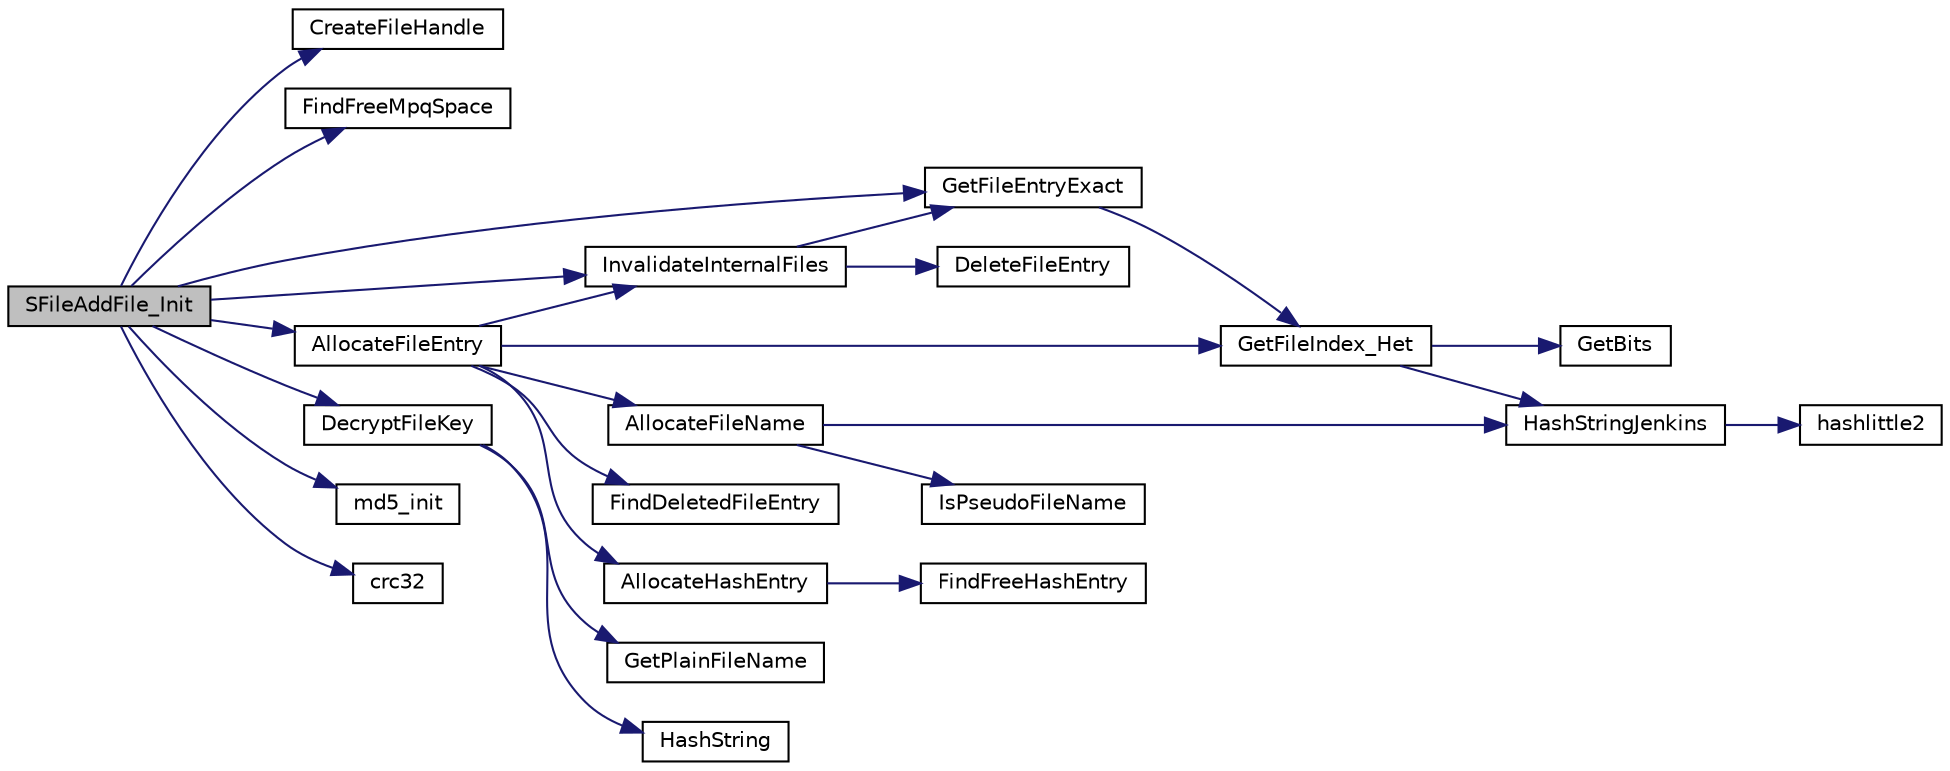 digraph G
{
  edge [fontname="Helvetica",fontsize="10",labelfontname="Helvetica",labelfontsize="10"];
  node [fontname="Helvetica",fontsize="10",shape=record];
  rankdir="LR";
  Node1 [label="SFileAddFile_Init",height=0.2,width=0.4,color="black", fillcolor="grey75", style="filled" fontcolor="black"];
  Node1 -> Node2 [color="midnightblue",fontsize="10",style="solid",fontname="Helvetica"];
  Node2 [label="CreateFileHandle",height=0.2,width=0.4,color="black", fillcolor="white", style="filled",URL="$_s_base_common_8cpp.html#af3e146ce1fda8ffaf72d6391956f29a3"];
  Node1 -> Node3 [color="midnightblue",fontsize="10",style="solid",fontname="Helvetica"];
  Node3 [label="FindFreeMpqSpace",height=0.2,width=0.4,color="black", fillcolor="white", style="filled",URL="$_s_base_common_8cpp.html#acb18aa3b31bc45f95eb5e493c619ce52"];
  Node1 -> Node4 [color="midnightblue",fontsize="10",style="solid",fontname="Helvetica"];
  Node4 [label="GetFileEntryExact",height=0.2,width=0.4,color="black", fillcolor="white", style="filled",URL="$_s_base_file_table_8cpp.html#a90069131da300c2a6d9ff0b7a1b41806"];
  Node4 -> Node5 [color="midnightblue",fontsize="10",style="solid",fontname="Helvetica"];
  Node5 [label="GetFileIndex_Het",height=0.2,width=0.4,color="black", fillcolor="white", style="filled",URL="$_s_base_file_table_8cpp.html#acf04d5326a7dd5e0c5d82598f8e76a50"];
  Node5 -> Node6 [color="midnightblue",fontsize="10",style="solid",fontname="Helvetica"];
  Node6 [label="HashStringJenkins",height=0.2,width=0.4,color="black", fillcolor="white", style="filled",URL="$_s_base_common_8cpp.html#a7c410e53e1793314064827d095ba86ce"];
  Node6 -> Node7 [color="midnightblue",fontsize="10",style="solid",fontname="Helvetica"];
  Node7 [label="hashlittle2",height=0.2,width=0.4,color="black", fillcolor="white", style="filled",URL="$lookup_8h.html#a28bbffa78951ac929184f31d92a05388"];
  Node5 -> Node8 [color="midnightblue",fontsize="10",style="solid",fontname="Helvetica"];
  Node8 [label="GetBits",height=0.2,width=0.4,color="black", fillcolor="white", style="filled",URL="$_s_base_file_table_8cpp.html#a8b7cf3b06d4cc7779a95a0ef92172269"];
  Node1 -> Node9 [color="midnightblue",fontsize="10",style="solid",fontname="Helvetica"];
  Node9 [label="AllocateFileEntry",height=0.2,width=0.4,color="black", fillcolor="white", style="filled",URL="$_s_base_file_table_8cpp.html#aca2f6b3ece92ea308a9bcd3976e9e03d"];
  Node9 -> Node5 [color="midnightblue",fontsize="10",style="solid",fontname="Helvetica"];
  Node9 -> Node10 [color="midnightblue",fontsize="10",style="solid",fontname="Helvetica"];
  Node10 [label="FindDeletedFileEntry",height=0.2,width=0.4,color="black", fillcolor="white", style="filled",URL="$_s_base_file_table_8cpp.html#a0850e19fb9d5966a38c79f741025f9d6"];
  Node9 -> Node11 [color="midnightblue",fontsize="10",style="solid",fontname="Helvetica"];
  Node11 [label="InvalidateInternalFiles",height=0.2,width=0.4,color="black", fillcolor="white", style="filled",URL="$_s_base_file_table_8cpp.html#a49c99a591813b88b38d9d219af88a8d4"];
  Node11 -> Node4 [color="midnightblue",fontsize="10",style="solid",fontname="Helvetica"];
  Node11 -> Node12 [color="midnightblue",fontsize="10",style="solid",fontname="Helvetica"];
  Node12 [label="DeleteFileEntry",height=0.2,width=0.4,color="black", fillcolor="white", style="filled",URL="$_s_base_file_table_8cpp.html#ab491aefc6c1009d67e63868ea2be6ecc"];
  Node9 -> Node13 [color="midnightblue",fontsize="10",style="solid",fontname="Helvetica"];
  Node13 [label="AllocateFileName",height=0.2,width=0.4,color="black", fillcolor="white", style="filled",URL="$_s_base_file_table_8cpp.html#a551f6e01e95accafb0042ae9b8d81e61"];
  Node13 -> Node14 [color="midnightblue",fontsize="10",style="solid",fontname="Helvetica"];
  Node14 [label="IsPseudoFileName",height=0.2,width=0.4,color="black", fillcolor="white", style="filled",URL="$_s_base_common_8cpp.html#ad01c4c290fa6caebc77053dbc12c1070"];
  Node13 -> Node6 [color="midnightblue",fontsize="10",style="solid",fontname="Helvetica"];
  Node9 -> Node15 [color="midnightblue",fontsize="10",style="solid",fontname="Helvetica"];
  Node15 [label="AllocateHashEntry",height=0.2,width=0.4,color="black", fillcolor="white", style="filled",URL="$_s_base_common_8cpp.html#a259665299cf78eb0e253b08d6489da68"];
  Node15 -> Node16 [color="midnightblue",fontsize="10",style="solid",fontname="Helvetica"];
  Node16 [label="FindFreeHashEntry",height=0.2,width=0.4,color="black", fillcolor="white", style="filled",URL="$_s_base_common_8cpp.html#a9eeed4144d8cb5a5f06a0116a1c2133c"];
  Node1 -> Node11 [color="midnightblue",fontsize="10",style="solid",fontname="Helvetica"];
  Node1 -> Node17 [color="midnightblue",fontsize="10",style="solid",fontname="Helvetica"];
  Node17 [label="DecryptFileKey",height=0.2,width=0.4,color="black", fillcolor="white", style="filled",URL="$_s_base_common_8cpp.html#af48f792817421c6ae782d3ea4f6e8772"];
  Node17 -> Node18 [color="midnightblue",fontsize="10",style="solid",fontname="Helvetica"];
  Node18 [label="GetPlainFileName",height=0.2,width=0.4,color="black", fillcolor="white", style="filled",URL="$_file_stream_8cpp.html#a4182f61165951a9334874d488e089844"];
  Node17 -> Node19 [color="midnightblue",fontsize="10",style="solid",fontname="Helvetica"];
  Node19 [label="HashString",height=0.2,width=0.4,color="black", fillcolor="white", style="filled",URL="$_s_base_common_8cpp.html#a253e7854c54b950673d285bc8ceba83a"];
  Node1 -> Node20 [color="midnightblue",fontsize="10",style="solid",fontname="Helvetica"];
  Node20 [label="md5_init",height=0.2,width=0.4,color="black", fillcolor="white", style="filled",URL="$md5_8c.html#a26c1379e5ead2590effec89de6b8cd11"];
  Node1 -> Node21 [color="midnightblue",fontsize="10",style="solid",fontname="Helvetica"];
  Node21 [label="crc32",height=0.2,width=0.4,color="black", fillcolor="white", style="filled",URL="$zlib_2crc32_8c.html#af5a1c7b05170540ef3bb084e6cf903c4"];
}
